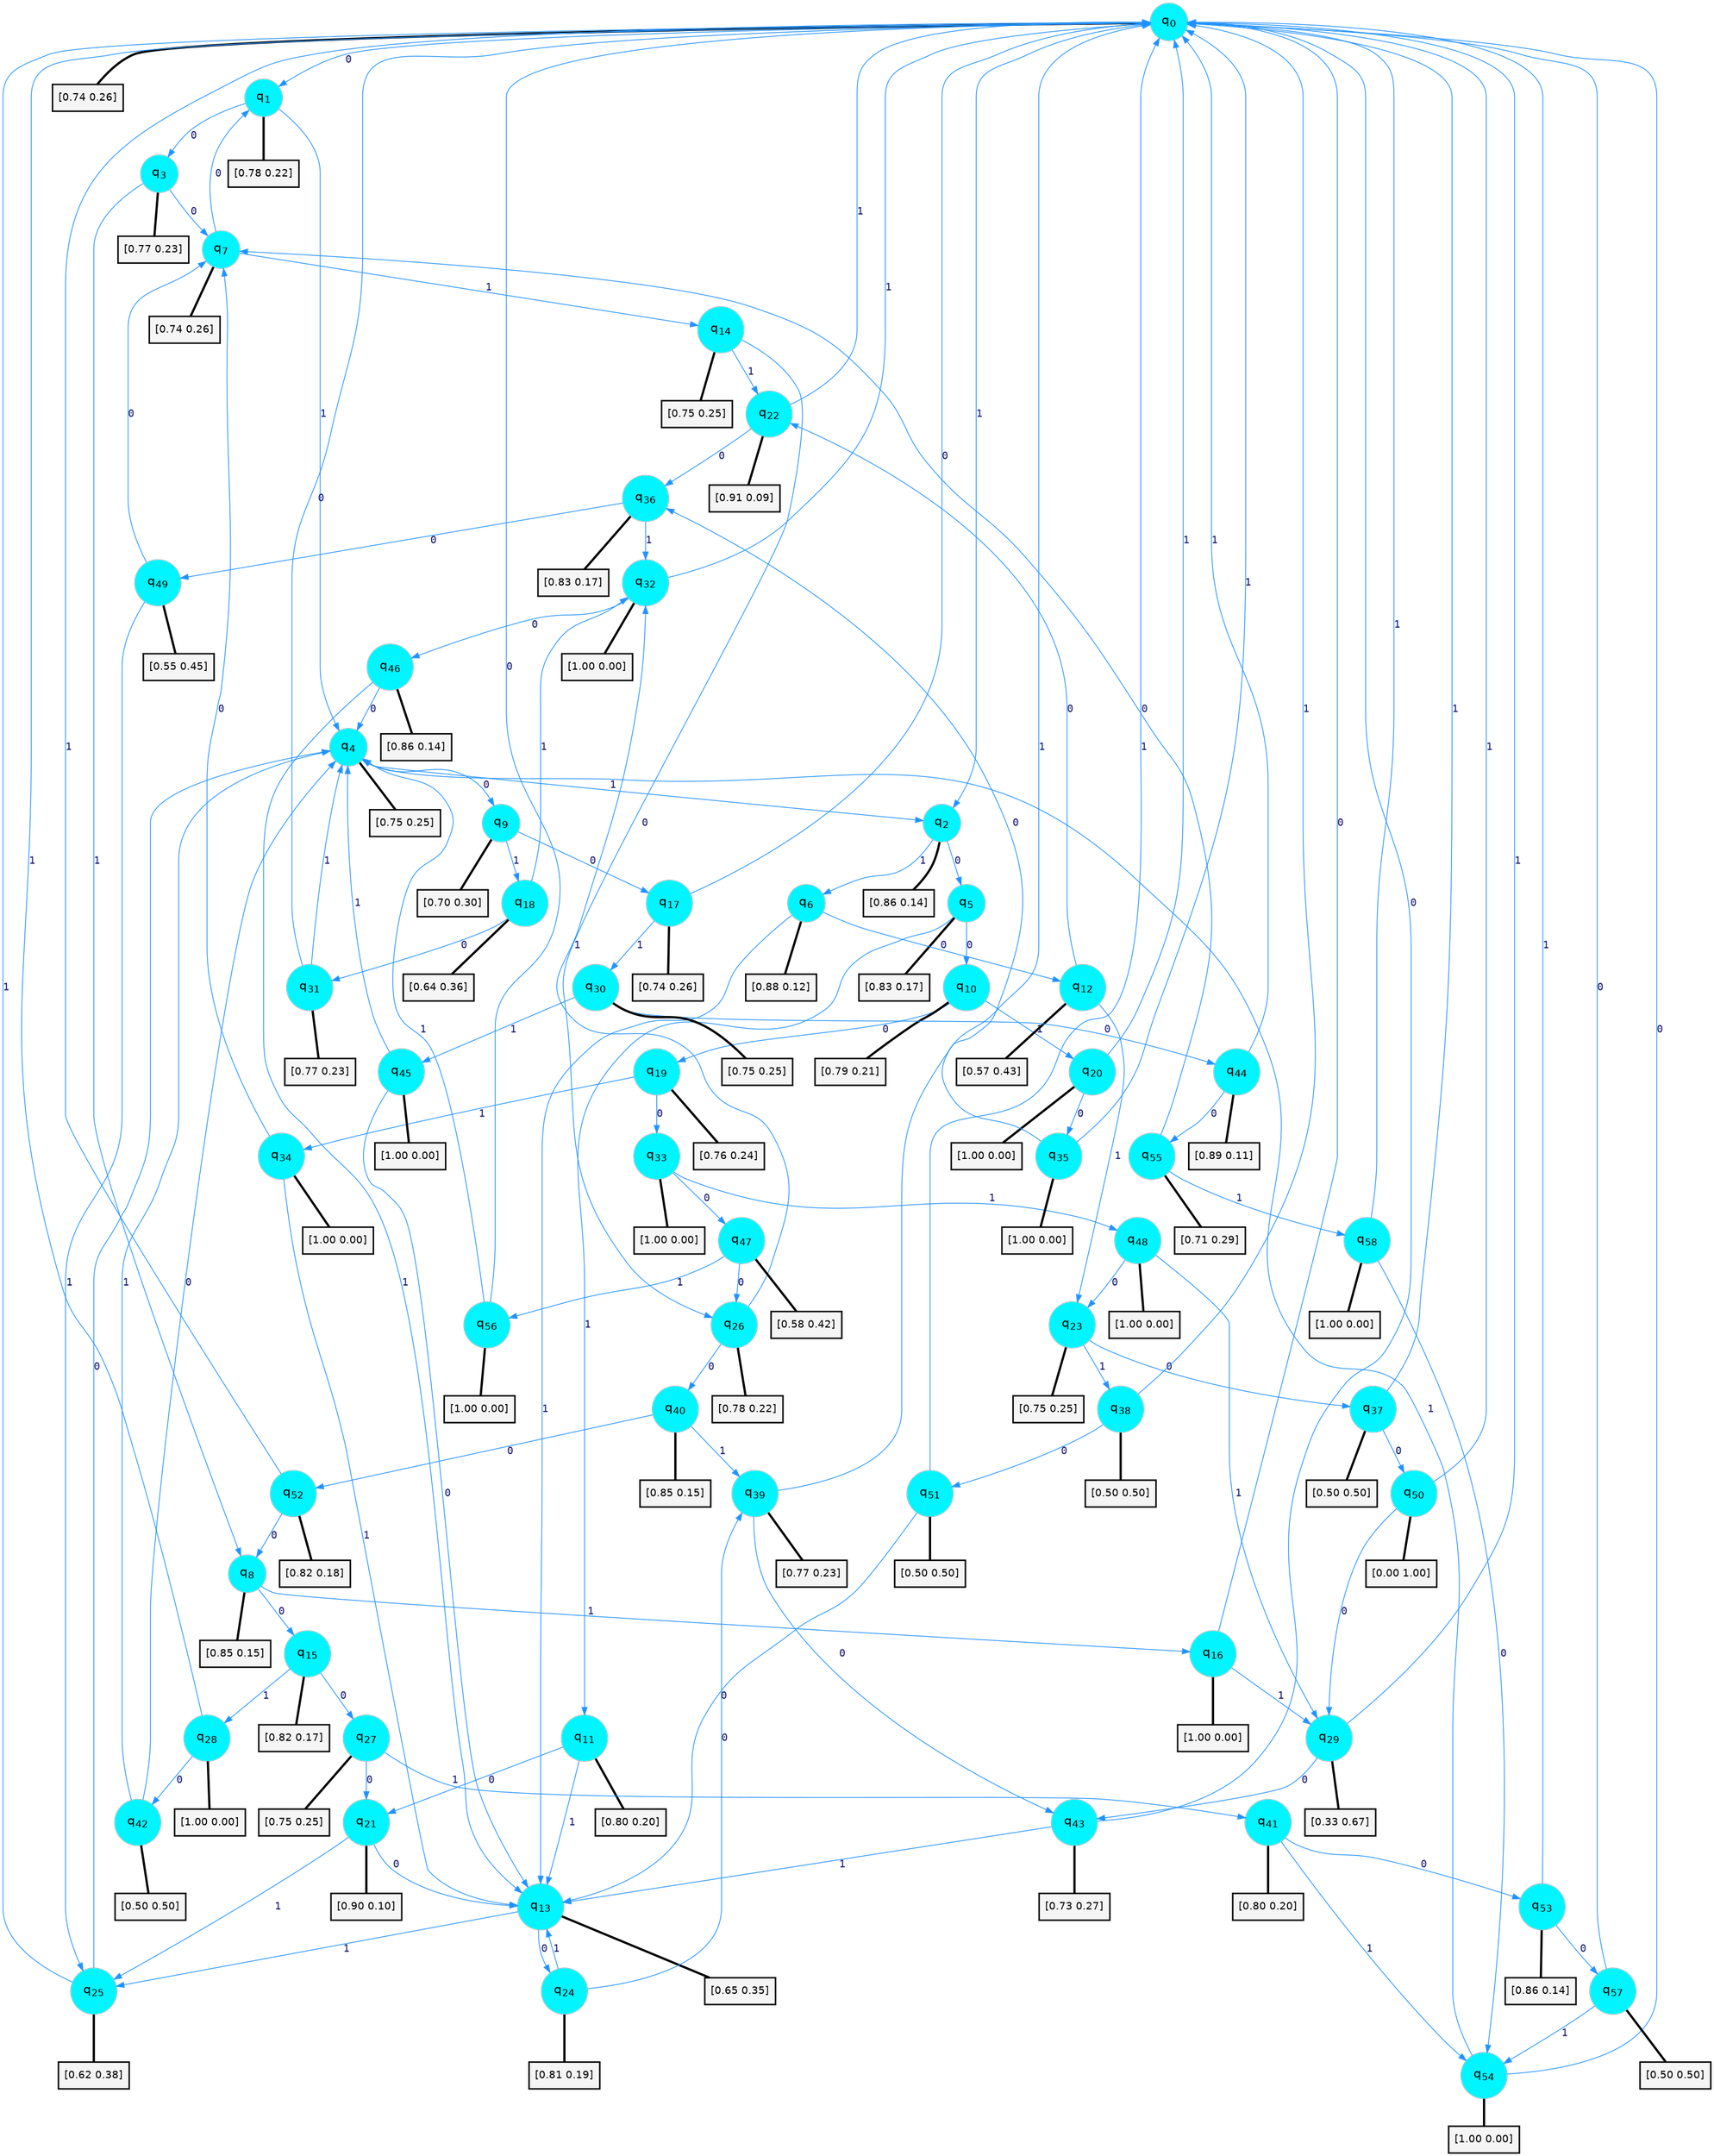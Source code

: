 digraph G {
graph [
bgcolor=transparent, dpi=300, rankdir=TD, size="40,25"];
node [
color=gray, fillcolor=turquoise1, fontcolor=black, fontname=Helvetica, fontsize=16, fontweight=bold, shape=circle, style=filled];
edge [
arrowsize=1, color=dodgerblue1, fontcolor=midnightblue, fontname=courier, fontweight=bold, penwidth=1, style=solid, weight=20];
0[label=<q<SUB>0</SUB>>];
1[label=<q<SUB>1</SUB>>];
2[label=<q<SUB>2</SUB>>];
3[label=<q<SUB>3</SUB>>];
4[label=<q<SUB>4</SUB>>];
5[label=<q<SUB>5</SUB>>];
6[label=<q<SUB>6</SUB>>];
7[label=<q<SUB>7</SUB>>];
8[label=<q<SUB>8</SUB>>];
9[label=<q<SUB>9</SUB>>];
10[label=<q<SUB>10</SUB>>];
11[label=<q<SUB>11</SUB>>];
12[label=<q<SUB>12</SUB>>];
13[label=<q<SUB>13</SUB>>];
14[label=<q<SUB>14</SUB>>];
15[label=<q<SUB>15</SUB>>];
16[label=<q<SUB>16</SUB>>];
17[label=<q<SUB>17</SUB>>];
18[label=<q<SUB>18</SUB>>];
19[label=<q<SUB>19</SUB>>];
20[label=<q<SUB>20</SUB>>];
21[label=<q<SUB>21</SUB>>];
22[label=<q<SUB>22</SUB>>];
23[label=<q<SUB>23</SUB>>];
24[label=<q<SUB>24</SUB>>];
25[label=<q<SUB>25</SUB>>];
26[label=<q<SUB>26</SUB>>];
27[label=<q<SUB>27</SUB>>];
28[label=<q<SUB>28</SUB>>];
29[label=<q<SUB>29</SUB>>];
30[label=<q<SUB>30</SUB>>];
31[label=<q<SUB>31</SUB>>];
32[label=<q<SUB>32</SUB>>];
33[label=<q<SUB>33</SUB>>];
34[label=<q<SUB>34</SUB>>];
35[label=<q<SUB>35</SUB>>];
36[label=<q<SUB>36</SUB>>];
37[label=<q<SUB>37</SUB>>];
38[label=<q<SUB>38</SUB>>];
39[label=<q<SUB>39</SUB>>];
40[label=<q<SUB>40</SUB>>];
41[label=<q<SUB>41</SUB>>];
42[label=<q<SUB>42</SUB>>];
43[label=<q<SUB>43</SUB>>];
44[label=<q<SUB>44</SUB>>];
45[label=<q<SUB>45</SUB>>];
46[label=<q<SUB>46</SUB>>];
47[label=<q<SUB>47</SUB>>];
48[label=<q<SUB>48</SUB>>];
49[label=<q<SUB>49</SUB>>];
50[label=<q<SUB>50</SUB>>];
51[label=<q<SUB>51</SUB>>];
52[label=<q<SUB>52</SUB>>];
53[label=<q<SUB>53</SUB>>];
54[label=<q<SUB>54</SUB>>];
55[label=<q<SUB>55</SUB>>];
56[label=<q<SUB>56</SUB>>];
57[label=<q<SUB>57</SUB>>];
58[label=<q<SUB>58</SUB>>];
59[label="[0.74 0.26]", shape=box,fontcolor=black, fontname=Helvetica, fontsize=14, penwidth=2, fillcolor=whitesmoke,color=black];
60[label="[0.78 0.22]", shape=box,fontcolor=black, fontname=Helvetica, fontsize=14, penwidth=2, fillcolor=whitesmoke,color=black];
61[label="[0.86 0.14]", shape=box,fontcolor=black, fontname=Helvetica, fontsize=14, penwidth=2, fillcolor=whitesmoke,color=black];
62[label="[0.77 0.23]", shape=box,fontcolor=black, fontname=Helvetica, fontsize=14, penwidth=2, fillcolor=whitesmoke,color=black];
63[label="[0.75 0.25]", shape=box,fontcolor=black, fontname=Helvetica, fontsize=14, penwidth=2, fillcolor=whitesmoke,color=black];
64[label="[0.83 0.17]", shape=box,fontcolor=black, fontname=Helvetica, fontsize=14, penwidth=2, fillcolor=whitesmoke,color=black];
65[label="[0.88 0.12]", shape=box,fontcolor=black, fontname=Helvetica, fontsize=14, penwidth=2, fillcolor=whitesmoke,color=black];
66[label="[0.74 0.26]", shape=box,fontcolor=black, fontname=Helvetica, fontsize=14, penwidth=2, fillcolor=whitesmoke,color=black];
67[label="[0.85 0.15]", shape=box,fontcolor=black, fontname=Helvetica, fontsize=14, penwidth=2, fillcolor=whitesmoke,color=black];
68[label="[0.70 0.30]", shape=box,fontcolor=black, fontname=Helvetica, fontsize=14, penwidth=2, fillcolor=whitesmoke,color=black];
69[label="[0.79 0.21]", shape=box,fontcolor=black, fontname=Helvetica, fontsize=14, penwidth=2, fillcolor=whitesmoke,color=black];
70[label="[0.80 0.20]", shape=box,fontcolor=black, fontname=Helvetica, fontsize=14, penwidth=2, fillcolor=whitesmoke,color=black];
71[label="[0.57 0.43]", shape=box,fontcolor=black, fontname=Helvetica, fontsize=14, penwidth=2, fillcolor=whitesmoke,color=black];
72[label="[0.65 0.35]", shape=box,fontcolor=black, fontname=Helvetica, fontsize=14, penwidth=2, fillcolor=whitesmoke,color=black];
73[label="[0.75 0.25]", shape=box,fontcolor=black, fontname=Helvetica, fontsize=14, penwidth=2, fillcolor=whitesmoke,color=black];
74[label="[0.82 0.17]", shape=box,fontcolor=black, fontname=Helvetica, fontsize=14, penwidth=2, fillcolor=whitesmoke,color=black];
75[label="[1.00 0.00]", shape=box,fontcolor=black, fontname=Helvetica, fontsize=14, penwidth=2, fillcolor=whitesmoke,color=black];
76[label="[0.74 0.26]", shape=box,fontcolor=black, fontname=Helvetica, fontsize=14, penwidth=2, fillcolor=whitesmoke,color=black];
77[label="[0.64 0.36]", shape=box,fontcolor=black, fontname=Helvetica, fontsize=14, penwidth=2, fillcolor=whitesmoke,color=black];
78[label="[0.76 0.24]", shape=box,fontcolor=black, fontname=Helvetica, fontsize=14, penwidth=2, fillcolor=whitesmoke,color=black];
79[label="[1.00 0.00]", shape=box,fontcolor=black, fontname=Helvetica, fontsize=14, penwidth=2, fillcolor=whitesmoke,color=black];
80[label="[0.90 0.10]", shape=box,fontcolor=black, fontname=Helvetica, fontsize=14, penwidth=2, fillcolor=whitesmoke,color=black];
81[label="[0.91 0.09]", shape=box,fontcolor=black, fontname=Helvetica, fontsize=14, penwidth=2, fillcolor=whitesmoke,color=black];
82[label="[0.75 0.25]", shape=box,fontcolor=black, fontname=Helvetica, fontsize=14, penwidth=2, fillcolor=whitesmoke,color=black];
83[label="[0.81 0.19]", shape=box,fontcolor=black, fontname=Helvetica, fontsize=14, penwidth=2, fillcolor=whitesmoke,color=black];
84[label="[0.62 0.38]", shape=box,fontcolor=black, fontname=Helvetica, fontsize=14, penwidth=2, fillcolor=whitesmoke,color=black];
85[label="[0.78 0.22]", shape=box,fontcolor=black, fontname=Helvetica, fontsize=14, penwidth=2, fillcolor=whitesmoke,color=black];
86[label="[0.75 0.25]", shape=box,fontcolor=black, fontname=Helvetica, fontsize=14, penwidth=2, fillcolor=whitesmoke,color=black];
87[label="[1.00 0.00]", shape=box,fontcolor=black, fontname=Helvetica, fontsize=14, penwidth=2, fillcolor=whitesmoke,color=black];
88[label="[0.33 0.67]", shape=box,fontcolor=black, fontname=Helvetica, fontsize=14, penwidth=2, fillcolor=whitesmoke,color=black];
89[label="[0.75 0.25]", shape=box,fontcolor=black, fontname=Helvetica, fontsize=14, penwidth=2, fillcolor=whitesmoke,color=black];
90[label="[0.77 0.23]", shape=box,fontcolor=black, fontname=Helvetica, fontsize=14, penwidth=2, fillcolor=whitesmoke,color=black];
91[label="[1.00 0.00]", shape=box,fontcolor=black, fontname=Helvetica, fontsize=14, penwidth=2, fillcolor=whitesmoke,color=black];
92[label="[1.00 0.00]", shape=box,fontcolor=black, fontname=Helvetica, fontsize=14, penwidth=2, fillcolor=whitesmoke,color=black];
93[label="[1.00 0.00]", shape=box,fontcolor=black, fontname=Helvetica, fontsize=14, penwidth=2, fillcolor=whitesmoke,color=black];
94[label="[1.00 0.00]", shape=box,fontcolor=black, fontname=Helvetica, fontsize=14, penwidth=2, fillcolor=whitesmoke,color=black];
95[label="[0.83 0.17]", shape=box,fontcolor=black, fontname=Helvetica, fontsize=14, penwidth=2, fillcolor=whitesmoke,color=black];
96[label="[0.50 0.50]", shape=box,fontcolor=black, fontname=Helvetica, fontsize=14, penwidth=2, fillcolor=whitesmoke,color=black];
97[label="[0.50 0.50]", shape=box,fontcolor=black, fontname=Helvetica, fontsize=14, penwidth=2, fillcolor=whitesmoke,color=black];
98[label="[0.77 0.23]", shape=box,fontcolor=black, fontname=Helvetica, fontsize=14, penwidth=2, fillcolor=whitesmoke,color=black];
99[label="[0.85 0.15]", shape=box,fontcolor=black, fontname=Helvetica, fontsize=14, penwidth=2, fillcolor=whitesmoke,color=black];
100[label="[0.80 0.20]", shape=box,fontcolor=black, fontname=Helvetica, fontsize=14, penwidth=2, fillcolor=whitesmoke,color=black];
101[label="[0.50 0.50]", shape=box,fontcolor=black, fontname=Helvetica, fontsize=14, penwidth=2, fillcolor=whitesmoke,color=black];
102[label="[0.73 0.27]", shape=box,fontcolor=black, fontname=Helvetica, fontsize=14, penwidth=2, fillcolor=whitesmoke,color=black];
103[label="[0.89 0.11]", shape=box,fontcolor=black, fontname=Helvetica, fontsize=14, penwidth=2, fillcolor=whitesmoke,color=black];
104[label="[1.00 0.00]", shape=box,fontcolor=black, fontname=Helvetica, fontsize=14, penwidth=2, fillcolor=whitesmoke,color=black];
105[label="[0.86 0.14]", shape=box,fontcolor=black, fontname=Helvetica, fontsize=14, penwidth=2, fillcolor=whitesmoke,color=black];
106[label="[0.58 0.42]", shape=box,fontcolor=black, fontname=Helvetica, fontsize=14, penwidth=2, fillcolor=whitesmoke,color=black];
107[label="[1.00 0.00]", shape=box,fontcolor=black, fontname=Helvetica, fontsize=14, penwidth=2, fillcolor=whitesmoke,color=black];
108[label="[0.55 0.45]", shape=box,fontcolor=black, fontname=Helvetica, fontsize=14, penwidth=2, fillcolor=whitesmoke,color=black];
109[label="[0.00 1.00]", shape=box,fontcolor=black, fontname=Helvetica, fontsize=14, penwidth=2, fillcolor=whitesmoke,color=black];
110[label="[0.50 0.50]", shape=box,fontcolor=black, fontname=Helvetica, fontsize=14, penwidth=2, fillcolor=whitesmoke,color=black];
111[label="[0.82 0.18]", shape=box,fontcolor=black, fontname=Helvetica, fontsize=14, penwidth=2, fillcolor=whitesmoke,color=black];
112[label="[0.86 0.14]", shape=box,fontcolor=black, fontname=Helvetica, fontsize=14, penwidth=2, fillcolor=whitesmoke,color=black];
113[label="[1.00 0.00]", shape=box,fontcolor=black, fontname=Helvetica, fontsize=14, penwidth=2, fillcolor=whitesmoke,color=black];
114[label="[0.71 0.29]", shape=box,fontcolor=black, fontname=Helvetica, fontsize=14, penwidth=2, fillcolor=whitesmoke,color=black];
115[label="[1.00 0.00]", shape=box,fontcolor=black, fontname=Helvetica, fontsize=14, penwidth=2, fillcolor=whitesmoke,color=black];
116[label="[0.50 0.50]", shape=box,fontcolor=black, fontname=Helvetica, fontsize=14, penwidth=2, fillcolor=whitesmoke,color=black];
117[label="[1.00 0.00]", shape=box,fontcolor=black, fontname=Helvetica, fontsize=14, penwidth=2, fillcolor=whitesmoke,color=black];
0->1 [label=0];
0->2 [label=1];
0->59 [arrowhead=none, penwidth=3,color=black];
1->3 [label=0];
1->4 [label=1];
1->60 [arrowhead=none, penwidth=3,color=black];
2->5 [label=0];
2->6 [label=1];
2->61 [arrowhead=none, penwidth=3,color=black];
3->7 [label=0];
3->8 [label=1];
3->62 [arrowhead=none, penwidth=3,color=black];
4->9 [label=0];
4->2 [label=1];
4->63 [arrowhead=none, penwidth=3,color=black];
5->10 [label=0];
5->11 [label=1];
5->64 [arrowhead=none, penwidth=3,color=black];
6->12 [label=0];
6->13 [label=1];
6->65 [arrowhead=none, penwidth=3,color=black];
7->1 [label=0];
7->14 [label=1];
7->66 [arrowhead=none, penwidth=3,color=black];
8->15 [label=0];
8->16 [label=1];
8->67 [arrowhead=none, penwidth=3,color=black];
9->17 [label=0];
9->18 [label=1];
9->68 [arrowhead=none, penwidth=3,color=black];
10->19 [label=0];
10->20 [label=1];
10->69 [arrowhead=none, penwidth=3,color=black];
11->21 [label=0];
11->13 [label=1];
11->70 [arrowhead=none, penwidth=3,color=black];
12->22 [label=0];
12->23 [label=1];
12->71 [arrowhead=none, penwidth=3,color=black];
13->24 [label=0];
13->25 [label=1];
13->72 [arrowhead=none, penwidth=3,color=black];
14->26 [label=0];
14->22 [label=1];
14->73 [arrowhead=none, penwidth=3,color=black];
15->27 [label=0];
15->28 [label=1];
15->74 [arrowhead=none, penwidth=3,color=black];
16->0 [label=0];
16->29 [label=1];
16->75 [arrowhead=none, penwidth=3,color=black];
17->0 [label=0];
17->30 [label=1];
17->76 [arrowhead=none, penwidth=3,color=black];
18->31 [label=0];
18->32 [label=1];
18->77 [arrowhead=none, penwidth=3,color=black];
19->33 [label=0];
19->34 [label=1];
19->78 [arrowhead=none, penwidth=3,color=black];
20->35 [label=0];
20->0 [label=1];
20->79 [arrowhead=none, penwidth=3,color=black];
21->13 [label=0];
21->25 [label=1];
21->80 [arrowhead=none, penwidth=3,color=black];
22->36 [label=0];
22->0 [label=1];
22->81 [arrowhead=none, penwidth=3,color=black];
23->37 [label=0];
23->38 [label=1];
23->82 [arrowhead=none, penwidth=3,color=black];
24->39 [label=0];
24->13 [label=1];
24->83 [arrowhead=none, penwidth=3,color=black];
25->4 [label=0];
25->0 [label=1];
25->84 [arrowhead=none, penwidth=3,color=black];
26->40 [label=0];
26->32 [label=1];
26->85 [arrowhead=none, penwidth=3,color=black];
27->21 [label=0];
27->41 [label=1];
27->86 [arrowhead=none, penwidth=3,color=black];
28->42 [label=0];
28->0 [label=1];
28->87 [arrowhead=none, penwidth=3,color=black];
29->43 [label=0];
29->0 [label=1];
29->88 [arrowhead=none, penwidth=3,color=black];
30->44 [label=0];
30->45 [label=1];
30->89 [arrowhead=none, penwidth=3,color=black];
31->0 [label=0];
31->4 [label=1];
31->90 [arrowhead=none, penwidth=3,color=black];
32->46 [label=0];
32->0 [label=1];
32->91 [arrowhead=none, penwidth=3,color=black];
33->47 [label=0];
33->48 [label=1];
33->92 [arrowhead=none, penwidth=3,color=black];
34->7 [label=0];
34->13 [label=1];
34->93 [arrowhead=none, penwidth=3,color=black];
35->36 [label=0];
35->0 [label=1];
35->94 [arrowhead=none, penwidth=3,color=black];
36->49 [label=0];
36->32 [label=1];
36->95 [arrowhead=none, penwidth=3,color=black];
37->50 [label=0];
37->0 [label=1];
37->96 [arrowhead=none, penwidth=3,color=black];
38->51 [label=0];
38->0 [label=1];
38->97 [arrowhead=none, penwidth=3,color=black];
39->43 [label=0];
39->0 [label=1];
39->98 [arrowhead=none, penwidth=3,color=black];
40->52 [label=0];
40->39 [label=1];
40->99 [arrowhead=none, penwidth=3,color=black];
41->53 [label=0];
41->54 [label=1];
41->100 [arrowhead=none, penwidth=3,color=black];
42->4 [label=0];
42->4 [label=1];
42->101 [arrowhead=none, penwidth=3,color=black];
43->0 [label=0];
43->13 [label=1];
43->102 [arrowhead=none, penwidth=3,color=black];
44->55 [label=0];
44->0 [label=1];
44->103 [arrowhead=none, penwidth=3,color=black];
45->13 [label=0];
45->4 [label=1];
45->104 [arrowhead=none, penwidth=3,color=black];
46->4 [label=0];
46->13 [label=1];
46->105 [arrowhead=none, penwidth=3,color=black];
47->26 [label=0];
47->56 [label=1];
47->106 [arrowhead=none, penwidth=3,color=black];
48->23 [label=0];
48->29 [label=1];
48->107 [arrowhead=none, penwidth=3,color=black];
49->7 [label=0];
49->25 [label=1];
49->108 [arrowhead=none, penwidth=3,color=black];
50->29 [label=0];
50->0 [label=1];
50->109 [arrowhead=none, penwidth=3,color=black];
51->13 [label=0];
51->0 [label=1];
51->110 [arrowhead=none, penwidth=3,color=black];
52->8 [label=0];
52->0 [label=1];
52->111 [arrowhead=none, penwidth=3,color=black];
53->57 [label=0];
53->0 [label=1];
53->112 [arrowhead=none, penwidth=3,color=black];
54->0 [label=0];
54->4 [label=1];
54->113 [arrowhead=none, penwidth=3,color=black];
55->7 [label=0];
55->58 [label=1];
55->114 [arrowhead=none, penwidth=3,color=black];
56->0 [label=0];
56->4 [label=1];
56->115 [arrowhead=none, penwidth=3,color=black];
57->0 [label=0];
57->54 [label=1];
57->116 [arrowhead=none, penwidth=3,color=black];
58->54 [label=0];
58->0 [label=1];
58->117 [arrowhead=none, penwidth=3,color=black];
}
